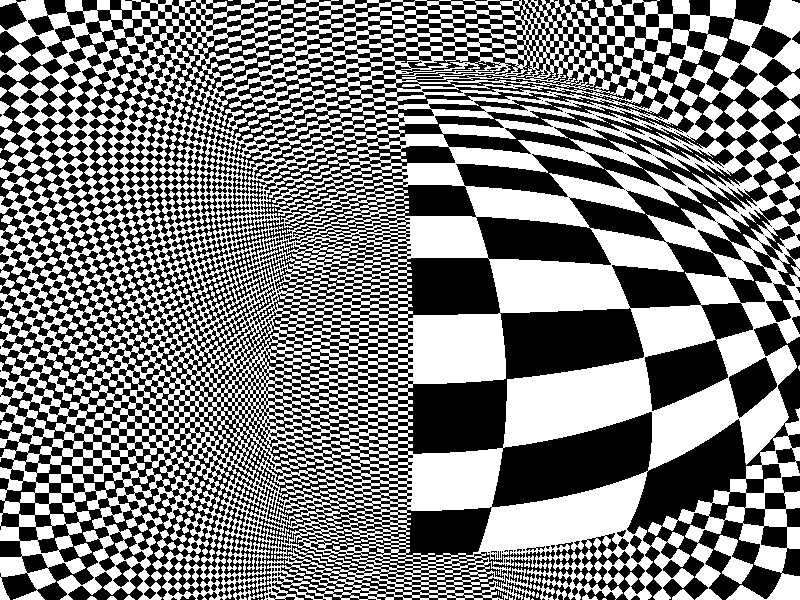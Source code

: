#include "colors.inc"

// Unit is one block size

// Width of the room (left-right axis of the lithography)
#declare widthRoom = 25.0;
// Length of the room (top-bottom axis of the lithography)
#declare lengthRoom = 102.0;

// Scale of the blocks
#declare scaleBlock = <1.0, 0.5, 0.5>;

// Texture of the blocks
#declare texBlock = texture {
  //pigment { color White }
  pigment { checker color rgb 0, color rgb 1 }
  scale scaleBlock
}

// Camera definition
#declare posCamera = <-0.5 * widthRoom + 10.0, 2.0, 2.5>;
#declare lookAt = <0.0, 0.2375 * lengthRoom, -0.5 * lengthRoom>;
camera {
  ultra_wide_angle
  angle 160
  location posCamera
  look_at lookAt
  right x
  up y
}

// Light source
light_source {
  posCamera
  color rgb 1.0
}

// House of stairs
#declare HouseOfStairs = union {
  difference {
    box { 
      -0.5, 0.5
      scale scaleBlock
      scale <widthRoom, lengthRoom, lengthRoom>
      scale 1.1
    }
    box {
      -0.5, 0.5
      scale scaleBlock
      scale <widthRoom, lengthRoom, lengthRoom>
    }
  }
  box {
    #declare widthPlatform = 10.0;
    #declare lengthPlatform = 50.0;
    #declare heightPlatform = 52.0;
    <-0.5 * widthRoom, 0.5 * lengthRoom, -0.5 * lengthRoom + heightPlatform>
    <-0.5 * widthRoom + widthPlatform, 0.5 * lengthRoom - lengthPlatform, -0.5 * lengthRoom + heightPlatform + 1.0>
    scale scaleBlock
  }
  texture {
    texBlock
  } 
}

// Whole scene
object {
  HouseOfStairs
}
